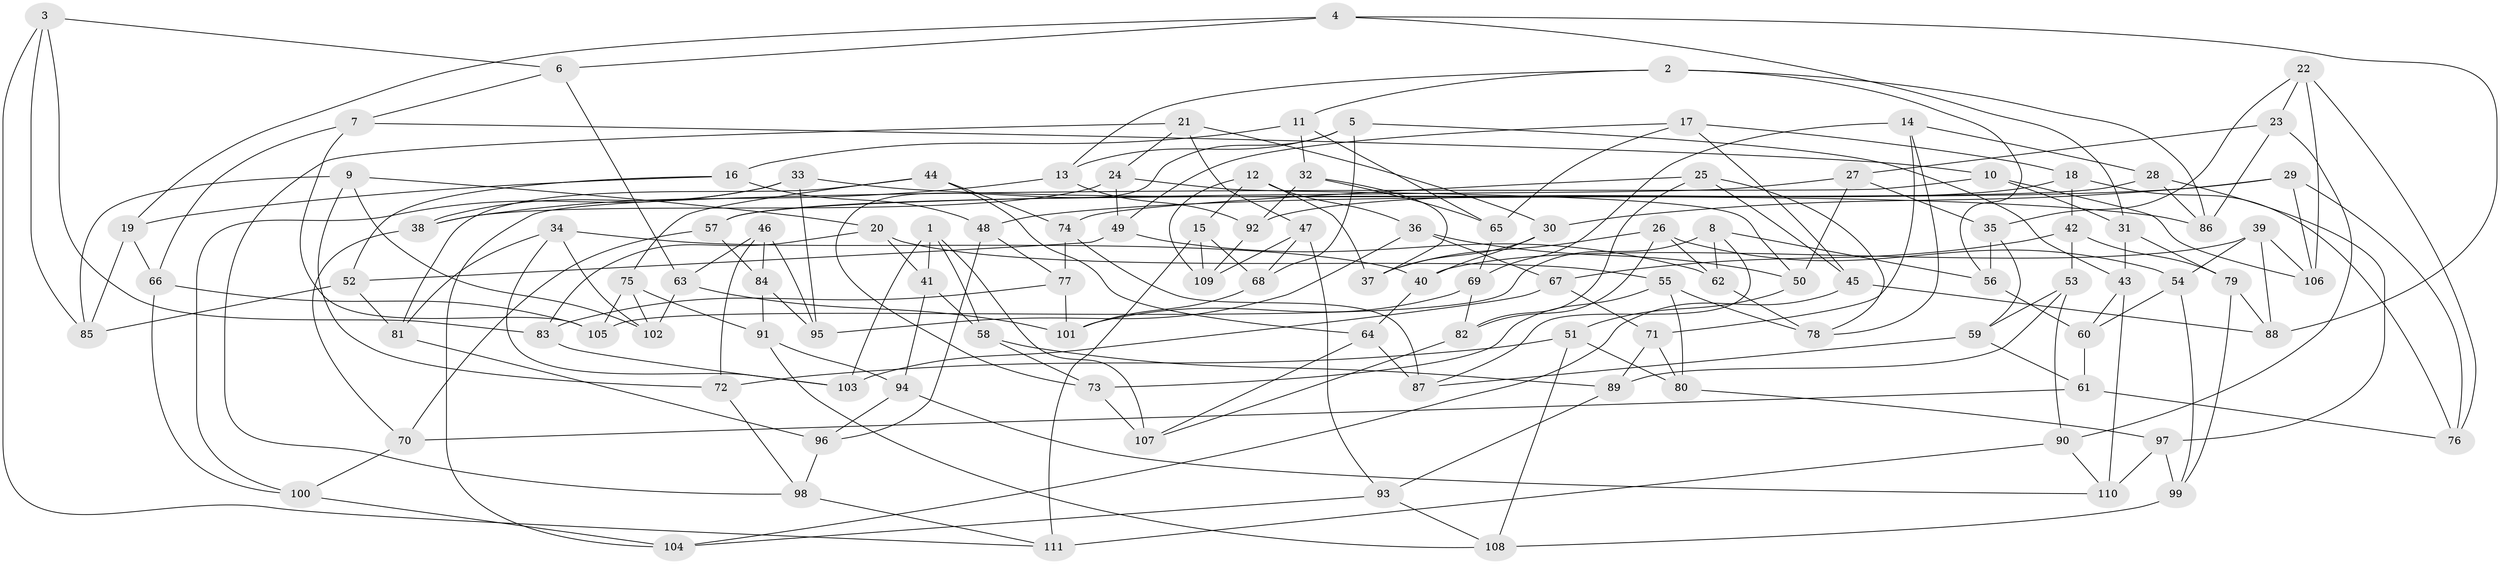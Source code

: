 // coarse degree distribution, {5: 0.25, 4: 0.29545454545454547, 3: 0.11363636363636363, 9: 0.09090909090909091, 8: 0.09090909090909091, 7: 0.045454545454545456, 10: 0.022727272727272728, 6: 0.09090909090909091}
// Generated by graph-tools (version 1.1) at 2025/02/03/04/25 22:02:00]
// undirected, 111 vertices, 222 edges
graph export_dot {
graph [start="1"]
  node [color=gray90,style=filled];
  1;
  2;
  3;
  4;
  5;
  6;
  7;
  8;
  9;
  10;
  11;
  12;
  13;
  14;
  15;
  16;
  17;
  18;
  19;
  20;
  21;
  22;
  23;
  24;
  25;
  26;
  27;
  28;
  29;
  30;
  31;
  32;
  33;
  34;
  35;
  36;
  37;
  38;
  39;
  40;
  41;
  42;
  43;
  44;
  45;
  46;
  47;
  48;
  49;
  50;
  51;
  52;
  53;
  54;
  55;
  56;
  57;
  58;
  59;
  60;
  61;
  62;
  63;
  64;
  65;
  66;
  67;
  68;
  69;
  70;
  71;
  72;
  73;
  74;
  75;
  76;
  77;
  78;
  79;
  80;
  81;
  82;
  83;
  84;
  85;
  86;
  87;
  88;
  89;
  90;
  91;
  92;
  93;
  94;
  95;
  96;
  97;
  98;
  99;
  100;
  101;
  102;
  103;
  104;
  105;
  106;
  107;
  108;
  109;
  110;
  111;
  1 -- 107;
  1 -- 41;
  1 -- 58;
  1 -- 103;
  2 -- 11;
  2 -- 13;
  2 -- 86;
  2 -- 56;
  3 -- 111;
  3 -- 83;
  3 -- 85;
  3 -- 6;
  4 -- 19;
  4 -- 6;
  4 -- 88;
  4 -- 31;
  5 -- 68;
  5 -- 43;
  5 -- 13;
  5 -- 73;
  6 -- 7;
  6 -- 63;
  7 -- 66;
  7 -- 105;
  7 -- 10;
  8 -- 105;
  8 -- 62;
  8 -- 56;
  8 -- 87;
  9 -- 72;
  9 -- 20;
  9 -- 102;
  9 -- 85;
  10 -- 104;
  10 -- 31;
  10 -- 106;
  11 -- 32;
  11 -- 65;
  11 -- 16;
  12 -- 15;
  12 -- 36;
  12 -- 109;
  12 -- 37;
  13 -- 92;
  13 -- 38;
  14 -- 28;
  14 -- 78;
  14 -- 69;
  14 -- 71;
  15 -- 111;
  15 -- 109;
  15 -- 68;
  16 -- 48;
  16 -- 19;
  16 -- 52;
  17 -- 49;
  17 -- 18;
  17 -- 45;
  17 -- 65;
  18 -- 76;
  18 -- 42;
  18 -- 92;
  19 -- 85;
  19 -- 66;
  20 -- 41;
  20 -- 55;
  20 -- 83;
  21 -- 24;
  21 -- 30;
  21 -- 47;
  21 -- 98;
  22 -- 35;
  22 -- 23;
  22 -- 76;
  22 -- 106;
  23 -- 90;
  23 -- 86;
  23 -- 27;
  24 -- 49;
  24 -- 38;
  24 -- 50;
  25 -- 78;
  25 -- 45;
  25 -- 82;
  25 -- 74;
  26 -- 62;
  26 -- 54;
  26 -- 37;
  26 -- 82;
  27 -- 35;
  27 -- 50;
  27 -- 57;
  28 -- 57;
  28 -- 86;
  28 -- 97;
  29 -- 106;
  29 -- 76;
  29 -- 30;
  29 -- 48;
  30 -- 37;
  30 -- 40;
  31 -- 43;
  31 -- 79;
  32 -- 92;
  32 -- 37;
  32 -- 65;
  33 -- 86;
  33 -- 38;
  33 -- 100;
  33 -- 95;
  34 -- 40;
  34 -- 81;
  34 -- 102;
  34 -- 103;
  35 -- 59;
  35 -- 56;
  36 -- 50;
  36 -- 95;
  36 -- 67;
  38 -- 70;
  39 -- 40;
  39 -- 88;
  39 -- 106;
  39 -- 54;
  40 -- 64;
  41 -- 58;
  41 -- 94;
  42 -- 53;
  42 -- 79;
  42 -- 67;
  43 -- 60;
  43 -- 110;
  44 -- 74;
  44 -- 75;
  44 -- 64;
  44 -- 81;
  45 -- 104;
  45 -- 88;
  46 -- 95;
  46 -- 63;
  46 -- 84;
  46 -- 72;
  47 -- 109;
  47 -- 93;
  47 -- 68;
  48 -- 96;
  48 -- 77;
  49 -- 52;
  49 -- 62;
  50 -- 51;
  51 -- 72;
  51 -- 80;
  51 -- 108;
  52 -- 81;
  52 -- 85;
  53 -- 59;
  53 -- 89;
  53 -- 90;
  54 -- 60;
  54 -- 99;
  55 -- 73;
  55 -- 78;
  55 -- 80;
  56 -- 60;
  57 -- 70;
  57 -- 84;
  58 -- 89;
  58 -- 73;
  59 -- 87;
  59 -- 61;
  60 -- 61;
  61 -- 76;
  61 -- 70;
  62 -- 78;
  63 -- 101;
  63 -- 102;
  64 -- 107;
  64 -- 87;
  65 -- 69;
  66 -- 105;
  66 -- 100;
  67 -- 103;
  67 -- 71;
  68 -- 101;
  69 -- 82;
  69 -- 101;
  70 -- 100;
  71 -- 80;
  71 -- 89;
  72 -- 98;
  73 -- 107;
  74 -- 77;
  74 -- 87;
  75 -- 91;
  75 -- 102;
  75 -- 105;
  77 -- 83;
  77 -- 101;
  79 -- 99;
  79 -- 88;
  80 -- 97;
  81 -- 96;
  82 -- 107;
  83 -- 103;
  84 -- 95;
  84 -- 91;
  89 -- 93;
  90 -- 111;
  90 -- 110;
  91 -- 108;
  91 -- 94;
  92 -- 109;
  93 -- 108;
  93 -- 104;
  94 -- 96;
  94 -- 110;
  96 -- 98;
  97 -- 110;
  97 -- 99;
  98 -- 111;
  99 -- 108;
  100 -- 104;
}
